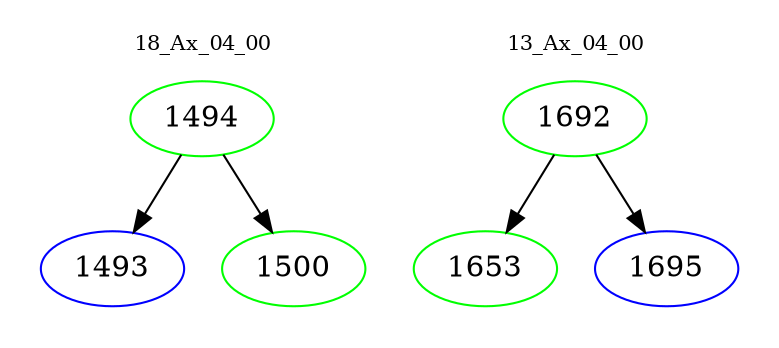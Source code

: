 digraph{
subgraph cluster_0 {
color = white
label = "18_Ax_04_00";
fontsize=10;
T0_1494 [label="1494", color="green"]
T0_1494 -> T0_1493 [color="black"]
T0_1493 [label="1493", color="blue"]
T0_1494 -> T0_1500 [color="black"]
T0_1500 [label="1500", color="green"]
}
subgraph cluster_1 {
color = white
label = "13_Ax_04_00";
fontsize=10;
T1_1692 [label="1692", color="green"]
T1_1692 -> T1_1653 [color="black"]
T1_1653 [label="1653", color="green"]
T1_1692 -> T1_1695 [color="black"]
T1_1695 [label="1695", color="blue"]
}
}
